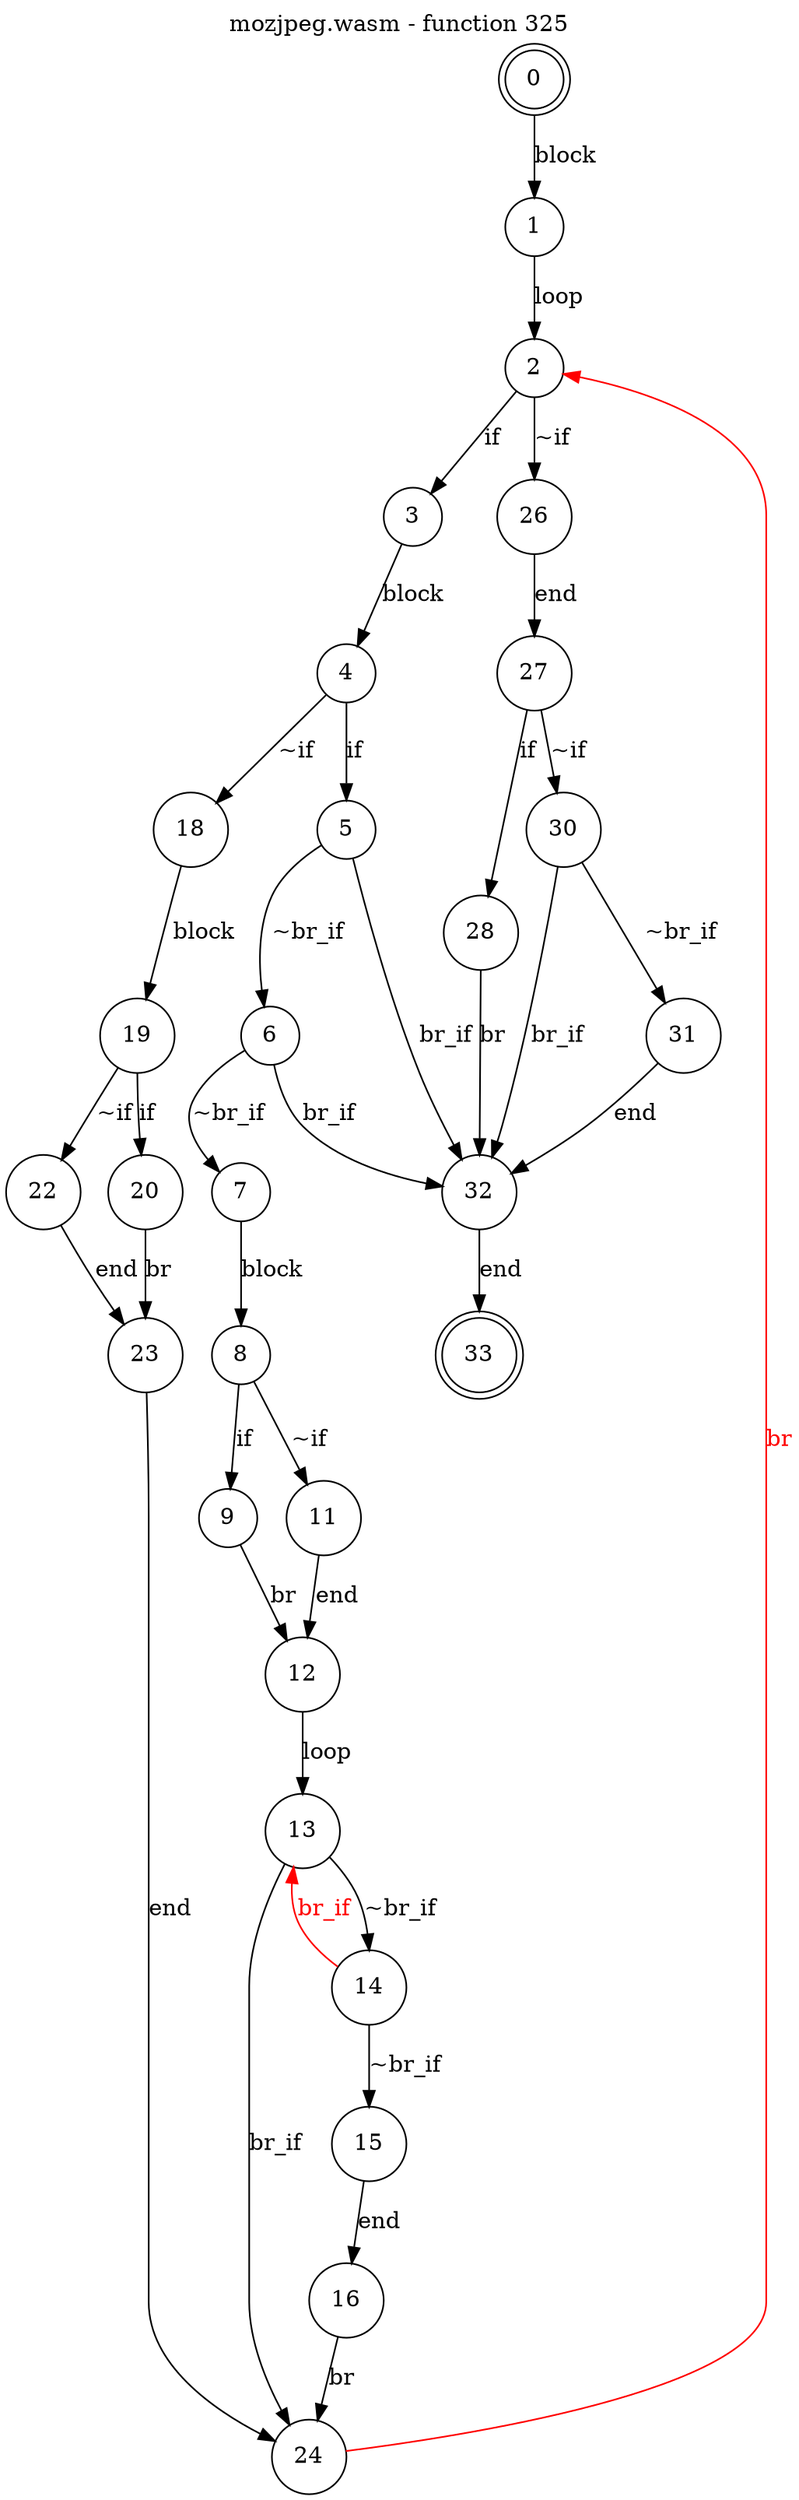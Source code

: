 digraph finite_state_machine {
    label = "mozjpeg.wasm - function 325"
    labelloc =  t
    labelfontsize = 16
    labelfontcolor = black
    labelfontname = "Helvetica"
    node [shape = doublecircle]; 0 33;
    node [shape = circle];
    0 -> 1[label="block"];
    1 -> 2[label="loop"];
    2 -> 3[label="if"];
    2 -> 26[label="~if"];
    3 -> 4[label="block"];
    4 -> 5[label="if"];
    4 -> 18[label="~if"];
    5 -> 6[label="~br_if"];
    5 -> 32[label="br_if"];
    6 -> 7[label="~br_if"];
    6 -> 32[label="br_if"];
    7 -> 8[label="block"];
    8 -> 9[label="if"];
    8 -> 11[label="~if"];
    9 -> 12[label="br"];
    11 -> 12[label="end"];
    12 -> 13[label="loop"];
    13 -> 14[label="~br_if"];
    13 -> 24[label="br_if"];
    14 -> 15[label="~br_if"];
    14 -> 13[color="red" fontcolor="red" label="br_if"];
    15 -> 16[label="end"];
    16 -> 24[label="br"];
    18 -> 19[label="block"];
    19 -> 20[label="if"];
    19 -> 22[label="~if"];
    20 -> 23[label="br"];
    22 -> 23[label="end"];
    23 -> 24[label="end"];
    24 -> 2[color="red" fontcolor="red" label="br"];
    26 -> 27[label="end"];
    27 -> 28[label="if"];
    27 -> 30[label="~if"];
    28 -> 32[label="br"];
    30 -> 31[label="~br_if"];
    30 -> 32[label="br_if"];
    31 -> 32[label="end"];
    32 -> 33[label="end"];
}
